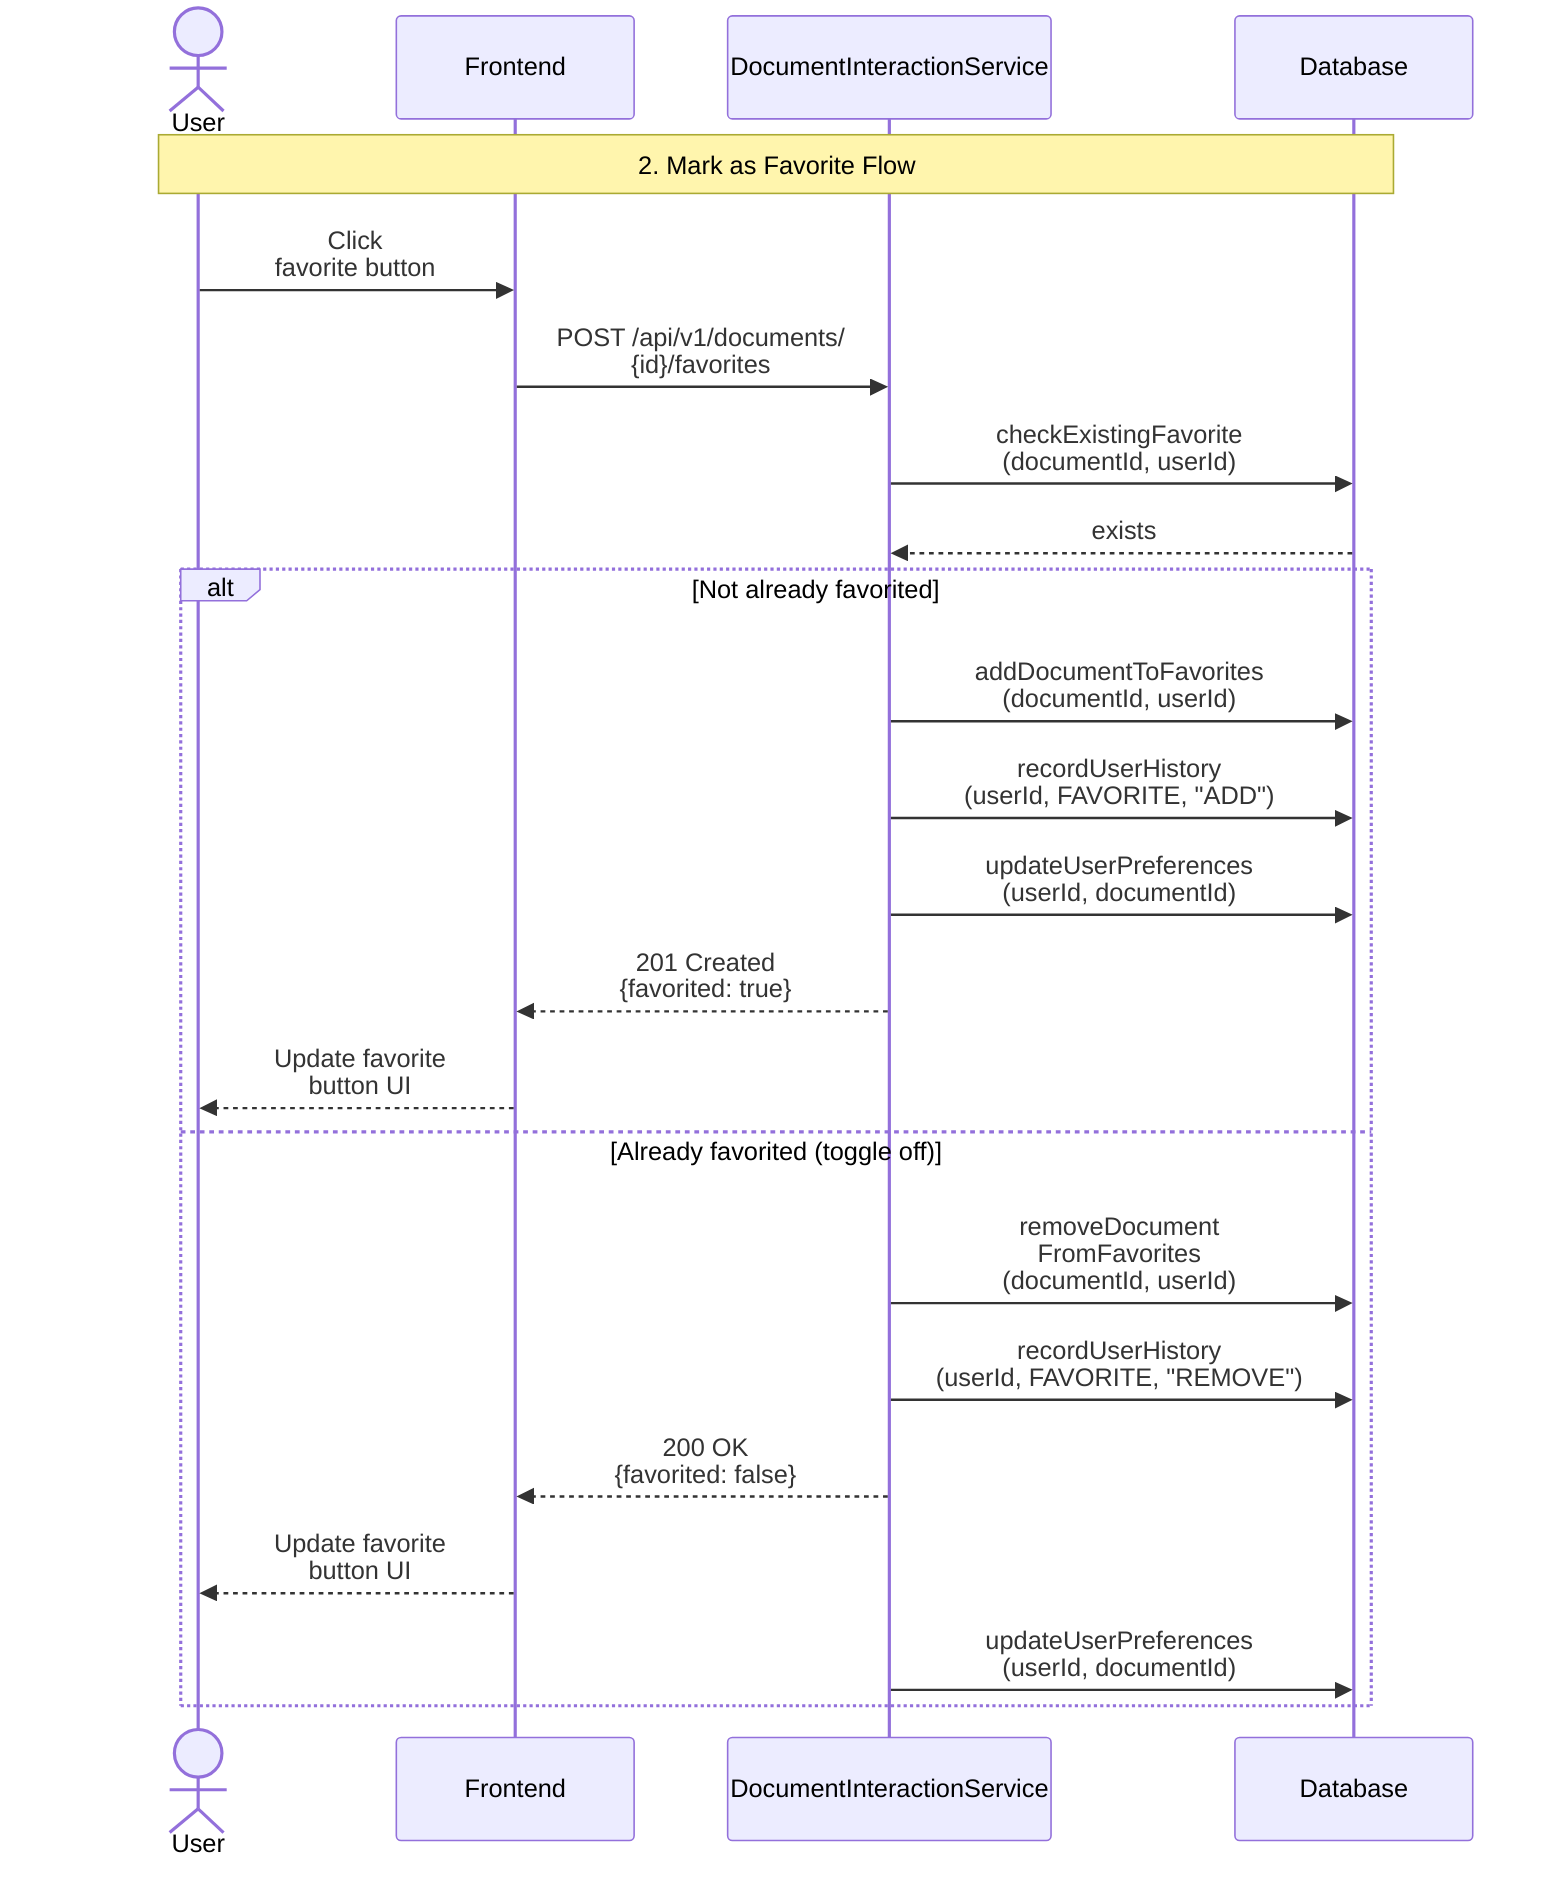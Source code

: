 sequenceDiagram
    actor User
    participant Frontend
    participant DIS as DocumentInteractionService
    participant DB as Database

    Note over User, DB: 2. Mark as Favorite Flow

    User->>Frontend: Click <br>favorite button
    Frontend->>DIS: POST /api/v1/documents/<br>{id}/favorites

    DIS->>DB: checkExistingFavorite<br>(documentId, userId)
    DB-->>DIS: exists

    alt Not already favorited
        DIS->>DB: addDocumentToFavorites<br>(documentId, userId)
        DIS->>DB: recordUserHistory<br>(userId, FAVORITE, "ADD")
        DIS->>DB: updateUserPreferences<br>(userId, documentId)
        DIS-->>Frontend: 201 Created <br> {favorited: true}
        Frontend-->>User: Update favorite <br> button UI

    else Already favorited (toggle off)
        DIS->>DB: removeDocument<br>FromFavorites<br>(documentId, userId)
        DIS->>DB: recordUserHistory<br>(userId, FAVORITE, "REMOVE")

        DIS-->>Frontend: 200 OK <br> {favorited: false}
        Frontend-->>User: Update favorite <br> button UI

        DIS->>DB: updateUserPreferences<br>(userId, documentId)
    end
